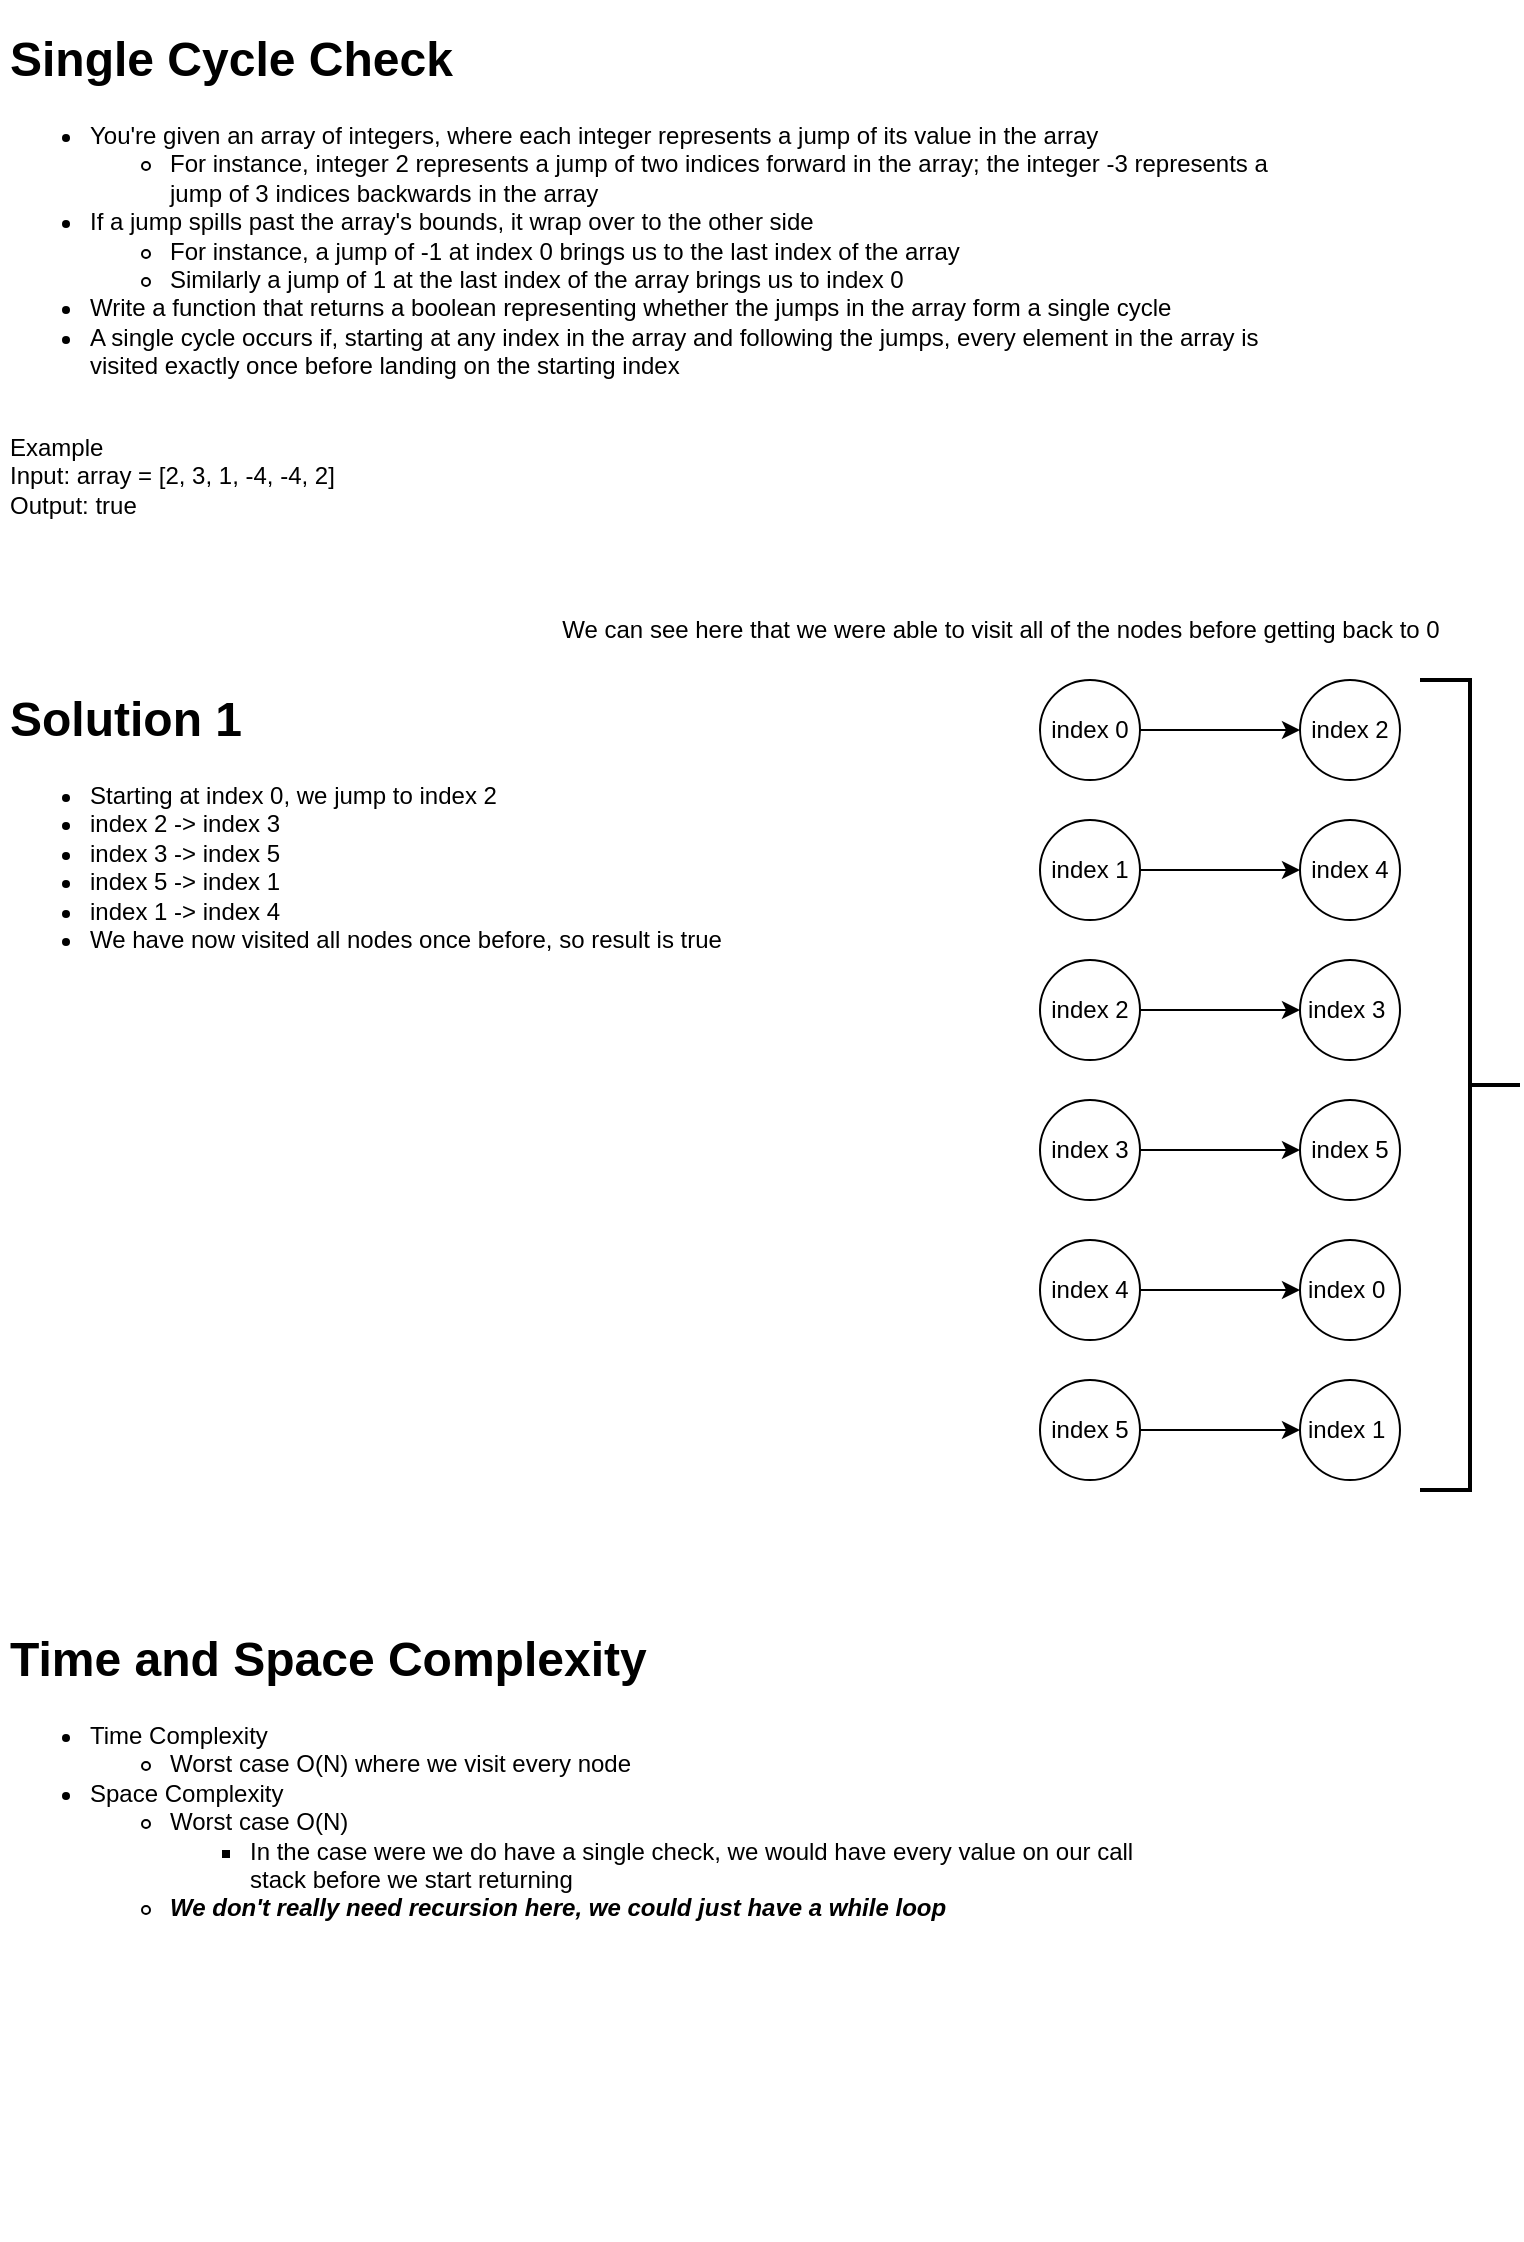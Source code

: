 <mxfile version="20.3.0" type="device"><diagram id="QiFzJQgb6TzD2o5XRS_Q" name="Page-1"><mxGraphModel dx="693" dy="857" grid="1" gridSize="10" guides="1" tooltips="1" connect="1" arrows="1" fold="1" page="1" pageScale="1" pageWidth="850" pageHeight="1100" math="0" shadow="0"><root><mxCell id="0"/><mxCell id="1" parent="0"/><mxCell id="fyji3AhoRcC9ZQCou90J-1" value="&lt;h1&gt;Single Cycle Check&lt;/h1&gt;&lt;p&gt;&lt;/p&gt;&lt;ul&gt;&lt;li&gt;You're given an array of integers, where each integer represents a jump of its value in the array&lt;/li&gt;&lt;ul&gt;&lt;li&gt;For instance, integer 2 represents a jump of two indices forward in the array; the integer -3 represents a jump of 3 indices backwards in the array&lt;/li&gt;&lt;/ul&gt;&lt;li&gt;If a jump spills past the array's bounds, it wrap over to the other side&lt;/li&gt;&lt;ul&gt;&lt;li&gt;For instance, a jump of -1 at index 0 brings us to the last index of the array&lt;/li&gt;&lt;li&gt;Similarly a jump of 1 at the last index of the array brings us to index 0&lt;/li&gt;&lt;/ul&gt;&lt;li&gt;Write a function that returns a boolean representing whether the jumps in the array form a single cycle&lt;/li&gt;&lt;li&gt;A single cycle occurs if, starting at any index in the array and following the jumps, every element in the array is visited exactly once before landing on the starting index&lt;/li&gt;&lt;/ul&gt;&lt;div&gt;&lt;br&gt;&lt;/div&gt;&lt;div&gt;Example&lt;/div&gt;&lt;div&gt;Input: array = [2, 3, 1, -4, -4, 2]&lt;/div&gt;&lt;div&gt;Output: true&lt;/div&gt;&lt;p&gt;&lt;/p&gt;" style="text;html=1;strokeColor=none;fillColor=none;spacing=5;spacingTop=-20;whiteSpace=wrap;overflow=hidden;rounded=0;" parent="1" vertex="1"><mxGeometry y="10" width="640" height="300" as="geometry"/></mxCell><mxCell id="fyji3AhoRcC9ZQCou90J-2" value="&lt;h1&gt;Solution 1&lt;/h1&gt;&lt;p&gt;&lt;/p&gt;&lt;ul&gt;&lt;li&gt;Starting at index 0, we jump to index 2&lt;/li&gt;&lt;li&gt;index 2 -&amp;gt; index 3&lt;/li&gt;&lt;li&gt;index 3 -&amp;gt; index 5&lt;/li&gt;&lt;li&gt;index 5 -&amp;gt; index 1&lt;/li&gt;&lt;li&gt;index 1 -&amp;gt; index 4&lt;/li&gt;&lt;li&gt;We have now visited all nodes once before, so result is true&lt;/li&gt;&lt;/ul&gt;&lt;p&gt;&lt;/p&gt;" style="text;html=1;strokeColor=none;fillColor=none;spacing=5;spacingTop=-20;whiteSpace=wrap;overflow=hidden;rounded=0;" parent="1" vertex="1"><mxGeometry y="340" width="630" height="170" as="geometry"/></mxCell><mxCell id="fyji3AhoRcC9ZQCou90J-10" value="" style="edgeStyle=orthogonalEdgeStyle;rounded=0;orthogonalLoop=1;jettySize=auto;html=1;" parent="1" source="fyji3AhoRcC9ZQCou90J-3" target="fyji3AhoRcC9ZQCou90J-9" edge="1"><mxGeometry relative="1" as="geometry"/></mxCell><mxCell id="fyji3AhoRcC9ZQCou90J-3" value="index 0" style="ellipse;whiteSpace=wrap;html=1;aspect=fixed;" parent="1" vertex="1"><mxGeometry x="520" y="340" width="50" height="50" as="geometry"/></mxCell><mxCell id="fyji3AhoRcC9ZQCou90J-12" value="" style="edgeStyle=orthogonalEdgeStyle;rounded=0;orthogonalLoop=1;jettySize=auto;html=1;" parent="1" source="fyji3AhoRcC9ZQCou90J-4" target="fyji3AhoRcC9ZQCou90J-11" edge="1"><mxGeometry relative="1" as="geometry"/></mxCell><mxCell id="fyji3AhoRcC9ZQCou90J-4" value="index 1" style="ellipse;whiteSpace=wrap;html=1;aspect=fixed;" parent="1" vertex="1"><mxGeometry x="520" y="410" width="50" height="50" as="geometry"/></mxCell><mxCell id="fyji3AhoRcC9ZQCou90J-14" value="" style="edgeStyle=orthogonalEdgeStyle;rounded=0;orthogonalLoop=1;jettySize=auto;html=1;" parent="1" source="fyji3AhoRcC9ZQCou90J-5" target="fyji3AhoRcC9ZQCou90J-13" edge="1"><mxGeometry relative="1" as="geometry"/></mxCell><mxCell id="fyji3AhoRcC9ZQCou90J-5" value="index 2" style="ellipse;whiteSpace=wrap;html=1;aspect=fixed;" parent="1" vertex="1"><mxGeometry x="520" y="480" width="50" height="50" as="geometry"/></mxCell><mxCell id="fyji3AhoRcC9ZQCou90J-18" value="" style="edgeStyle=orthogonalEdgeStyle;rounded=0;orthogonalLoop=1;jettySize=auto;html=1;" parent="1" source="fyji3AhoRcC9ZQCou90J-6" target="fyji3AhoRcC9ZQCou90J-15" edge="1"><mxGeometry relative="1" as="geometry"/></mxCell><mxCell id="fyji3AhoRcC9ZQCou90J-6" value="index 3" style="ellipse;whiteSpace=wrap;html=1;aspect=fixed;" parent="1" vertex="1"><mxGeometry x="520" y="550" width="50" height="50" as="geometry"/></mxCell><mxCell id="fyji3AhoRcC9ZQCou90J-19" value="" style="edgeStyle=orthogonalEdgeStyle;rounded=0;orthogonalLoop=1;jettySize=auto;html=1;" parent="1" source="fyji3AhoRcC9ZQCou90J-7" target="fyji3AhoRcC9ZQCou90J-16" edge="1"><mxGeometry relative="1" as="geometry"/></mxCell><mxCell id="fyji3AhoRcC9ZQCou90J-7" value="index 4" style="ellipse;whiteSpace=wrap;html=1;aspect=fixed;" parent="1" vertex="1"><mxGeometry x="520" y="620" width="50" height="50" as="geometry"/></mxCell><mxCell id="fyji3AhoRcC9ZQCou90J-20" value="" style="edgeStyle=orthogonalEdgeStyle;rounded=0;orthogonalLoop=1;jettySize=auto;html=1;" parent="1" source="fyji3AhoRcC9ZQCou90J-8" target="fyji3AhoRcC9ZQCou90J-17" edge="1"><mxGeometry relative="1" as="geometry"/></mxCell><mxCell id="fyji3AhoRcC9ZQCou90J-8" value="index 5" style="ellipse;whiteSpace=wrap;html=1;aspect=fixed;" parent="1" vertex="1"><mxGeometry x="520" y="690" width="50" height="50" as="geometry"/></mxCell><mxCell id="fyji3AhoRcC9ZQCou90J-9" value="index 2" style="ellipse;whiteSpace=wrap;html=1;aspect=fixed;" parent="1" vertex="1"><mxGeometry x="650" y="340" width="50" height="50" as="geometry"/></mxCell><mxCell id="fyji3AhoRcC9ZQCou90J-11" value="index 4" style="ellipse;whiteSpace=wrap;html=1;aspect=fixed;" parent="1" vertex="1"><mxGeometry x="650" y="410" width="50" height="50" as="geometry"/></mxCell><mxCell id="fyji3AhoRcC9ZQCou90J-13" value="index 3&amp;nbsp;" style="ellipse;whiteSpace=wrap;html=1;aspect=fixed;" parent="1" vertex="1"><mxGeometry x="650" y="480" width="50" height="50" as="geometry"/></mxCell><mxCell id="fyji3AhoRcC9ZQCou90J-15" value="index 5" style="ellipse;whiteSpace=wrap;html=1;aspect=fixed;" parent="1" vertex="1"><mxGeometry x="650" y="550" width="50" height="50" as="geometry"/></mxCell><mxCell id="fyji3AhoRcC9ZQCou90J-16" value="index 0&amp;nbsp;" style="ellipse;whiteSpace=wrap;html=1;aspect=fixed;" parent="1" vertex="1"><mxGeometry x="650" y="620" width="50" height="50" as="geometry"/></mxCell><mxCell id="fyji3AhoRcC9ZQCou90J-17" value="index 1&amp;nbsp;" style="ellipse;whiteSpace=wrap;html=1;aspect=fixed;" parent="1" vertex="1"><mxGeometry x="650" y="690" width="50" height="50" as="geometry"/></mxCell><mxCell id="fyji3AhoRcC9ZQCou90J-21" value="" style="strokeWidth=2;html=1;shape=mxgraph.flowchart.annotation_2;align=left;labelPosition=right;pointerEvents=1;rotation=-180;" parent="1" vertex="1"><mxGeometry x="710" y="340" width="50" height="405" as="geometry"/></mxCell><mxCell id="fyji3AhoRcC9ZQCou90J-22" value="We can see here that we were able to visit all of the nodes before getting back to 0" style="text;html=1;align=center;verticalAlign=middle;resizable=0;points=[];autosize=1;strokeColor=none;fillColor=none;" parent="1" vertex="1"><mxGeometry x="270" y="300" width="460" height="30" as="geometry"/></mxCell><mxCell id="fyji3AhoRcC9ZQCou90J-23" value="&lt;h1&gt;Time and Space Complexity&lt;/h1&gt;&lt;p&gt;&lt;/p&gt;&lt;ul&gt;&lt;li&gt;Time Complexity&lt;/li&gt;&lt;ul&gt;&lt;li&gt;Worst case O(N) where we visit every node&lt;/li&gt;&lt;/ul&gt;&lt;li&gt;Space Complexity&lt;/li&gt;&lt;ul&gt;&lt;li&gt;Worst case O(N)&lt;/li&gt;&lt;ul&gt;&lt;li&gt;In the case were we do have a single check, we would have every value on our call stack before we start returning&lt;/li&gt;&lt;/ul&gt;&lt;li&gt;&lt;b&gt;&lt;i&gt;We don't really need recursion here, we could just have a while loop&lt;/i&gt;&lt;/b&gt;&lt;/li&gt;&lt;/ul&gt;&lt;/ul&gt;&lt;p&gt;&lt;/p&gt;" style="text;html=1;strokeColor=none;fillColor=none;spacing=5;spacingTop=-20;whiteSpace=wrap;overflow=hidden;rounded=0;" parent="1" vertex="1"><mxGeometry y="810" width="600" height="310" as="geometry"/></mxCell></root></mxGraphModel></diagram></mxfile>